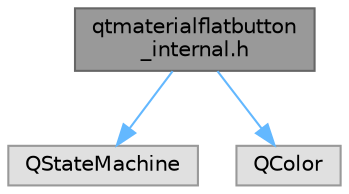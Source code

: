 digraph "qtmaterialflatbutton_internal.h"
{
 // LATEX_PDF_SIZE
  bgcolor="transparent";
  edge [fontname=Helvetica,fontsize=10,labelfontname=Helvetica,labelfontsize=10];
  node [fontname=Helvetica,fontsize=10,shape=box,height=0.2,width=0.4];
  Node1 [id="Node000001",label="qtmaterialflatbutton\l_internal.h",height=0.2,width=0.4,color="gray40", fillcolor="grey60", style="filled", fontcolor="black",tooltip="定义 QtMaterialFlatButtonStateMachine 类，提供扁平按钮状态管理"];
  Node1 -> Node2 [id="edge1_Node000001_Node000002",color="steelblue1",style="solid",tooltip=" "];
  Node2 [id="Node000002",label="QStateMachine",height=0.2,width=0.4,color="grey60", fillcolor="#E0E0E0", style="filled",tooltip=" "];
  Node1 -> Node3 [id="edge2_Node000001_Node000003",color="steelblue1",style="solid",tooltip=" "];
  Node3 [id="Node000003",label="QColor",height=0.2,width=0.4,color="grey60", fillcolor="#E0E0E0", style="filled",tooltip=" "];
}
